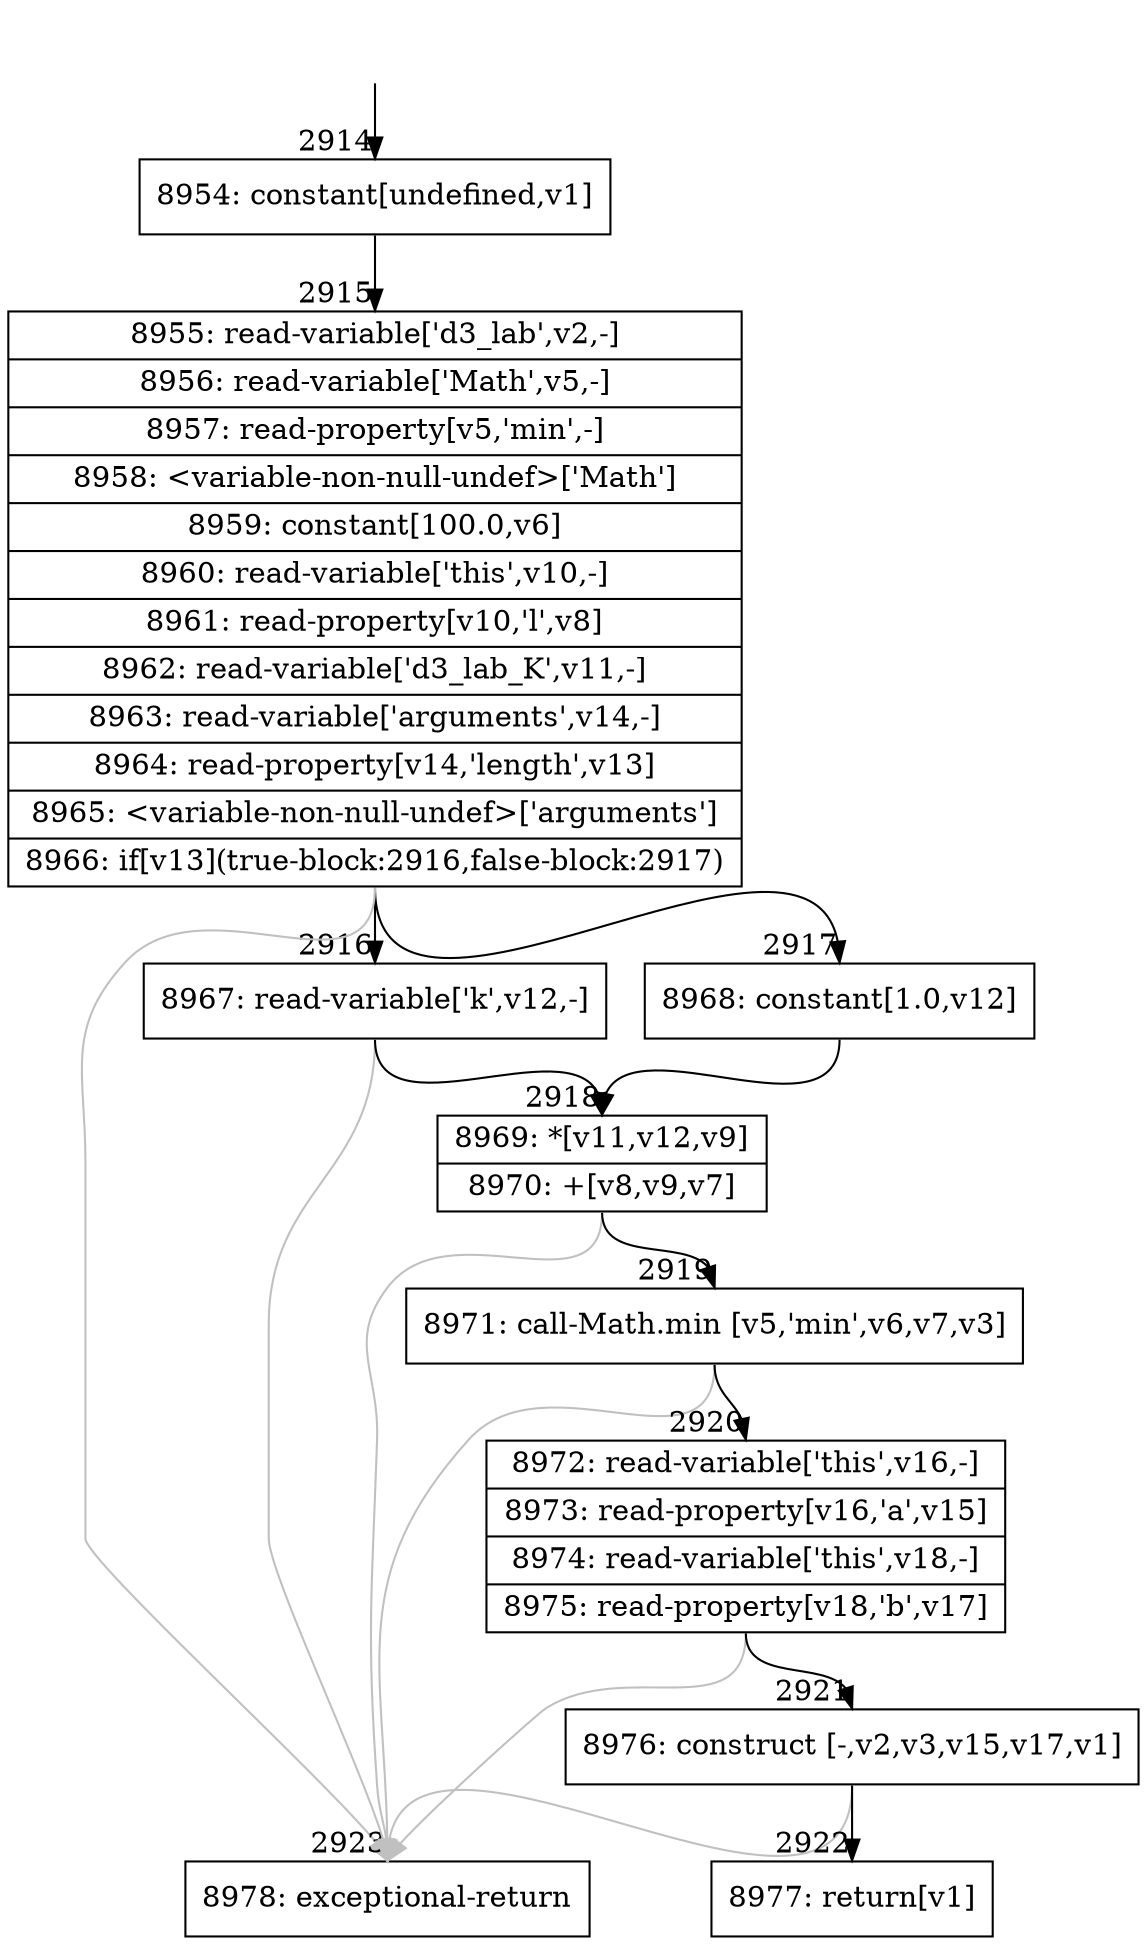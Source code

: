 digraph {
rankdir="TD"
BB_entry274[shape=none,label=""];
BB_entry274 -> BB2914 [tailport=s, headport=n, headlabel="    2914"]
BB2914 [shape=record label="{8954: constant[undefined,v1]}" ] 
BB2914 -> BB2915 [tailport=s, headport=n, headlabel="      2915"]
BB2915 [shape=record label="{8955: read-variable['d3_lab',v2,-]|8956: read-variable['Math',v5,-]|8957: read-property[v5,'min',-]|8958: \<variable-non-null-undef\>['Math']|8959: constant[100.0,v6]|8960: read-variable['this',v10,-]|8961: read-property[v10,'l',v8]|8962: read-variable['d3_lab_K',v11,-]|8963: read-variable['arguments',v14,-]|8964: read-property[v14,'length',v13]|8965: \<variable-non-null-undef\>['arguments']|8966: if[v13](true-block:2916,false-block:2917)}" ] 
BB2915 -> BB2916 [tailport=s, headport=n, headlabel="      2916"]
BB2915 -> BB2917 [tailport=s, headport=n, headlabel="      2917"]
BB2915 -> BB2923 [tailport=s, headport=n, color=gray, headlabel="      2923"]
BB2916 [shape=record label="{8967: read-variable['k',v12,-]}" ] 
BB2916 -> BB2918 [tailport=s, headport=n, headlabel="      2918"]
BB2916 -> BB2923 [tailport=s, headport=n, color=gray]
BB2917 [shape=record label="{8968: constant[1.0,v12]}" ] 
BB2917 -> BB2918 [tailport=s, headport=n]
BB2918 [shape=record label="{8969: *[v11,v12,v9]|8970: +[v8,v9,v7]}" ] 
BB2918 -> BB2919 [tailport=s, headport=n, headlabel="      2919"]
BB2918 -> BB2923 [tailport=s, headport=n, color=gray]
BB2919 [shape=record label="{8971: call-Math.min [v5,'min',v6,v7,v3]}" ] 
BB2919 -> BB2920 [tailport=s, headport=n, headlabel="      2920"]
BB2919 -> BB2923 [tailport=s, headport=n, color=gray]
BB2920 [shape=record label="{8972: read-variable['this',v16,-]|8973: read-property[v16,'a',v15]|8974: read-variable['this',v18,-]|8975: read-property[v18,'b',v17]}" ] 
BB2920 -> BB2921 [tailport=s, headport=n, headlabel="      2921"]
BB2920 -> BB2923 [tailport=s, headport=n, color=gray]
BB2921 [shape=record label="{8976: construct [-,v2,v3,v15,v17,v1]}" ] 
BB2921 -> BB2922 [tailport=s, headport=n, headlabel="      2922"]
BB2921 -> BB2923 [tailport=s, headport=n, color=gray]
BB2922 [shape=record label="{8977: return[v1]}" ] 
BB2923 [shape=record label="{8978: exceptional-return}" ] 
//#$~ 1641
}

